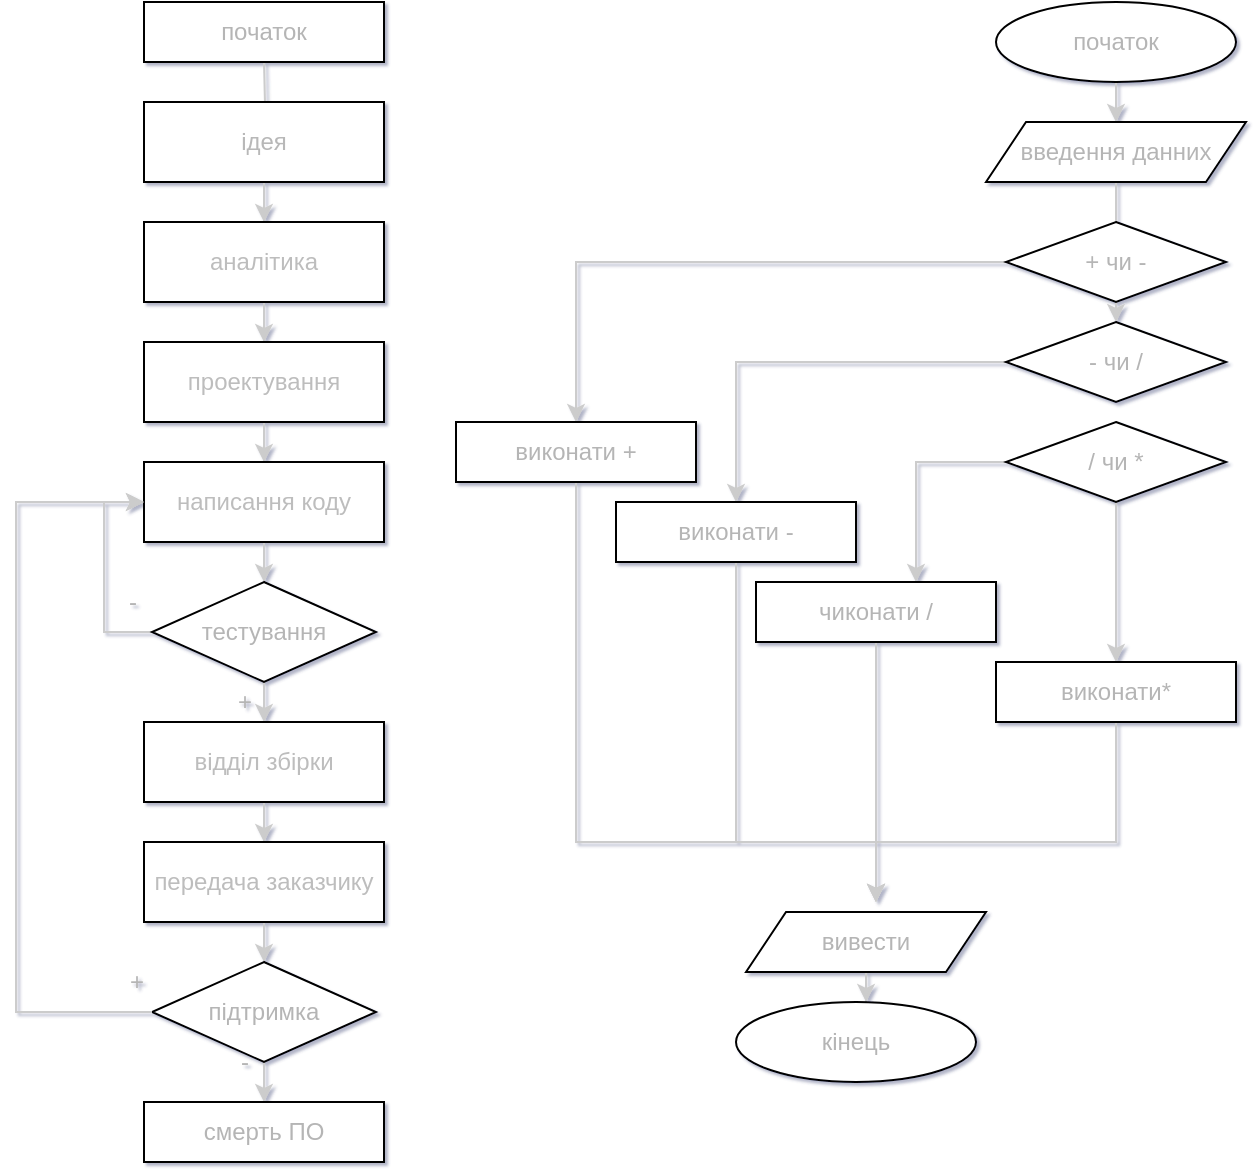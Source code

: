 <mxfile version="13.8.8" type="github"><diagram id="Wp44uSa5pbVFbF-GuQOU" name="Page-1"><mxGraphModel dx="1635" dy="882" grid="1" gridSize="10" guides="1" tooltips="1" connect="1" arrows="1" fold="1" page="1" pageScale="1" pageWidth="827" pageHeight="1169" math="0" shadow="1"><root><mxCell id="0"/><mxCell id="1" parent="0"/><mxCell id="uvM0LXXvNvPBhwNTjVei-3" value="" style="edgeStyle=orthogonalEdgeStyle;rounded=0;orthogonalLoop=1;jettySize=auto;html=1;strokeColor=#CCCCCC;" parent="1" target="uvM0LXXvNvPBhwNTjVei-2" edge="1"><mxGeometry relative="1" as="geometry"><mxPoint x="144" y="170" as="sourcePoint"/></mxGeometry></mxCell><mxCell id="uvM0LXXvNvPBhwNTjVei-5" value="" style="edgeStyle=orthogonalEdgeStyle;rounded=0;orthogonalLoop=1;jettySize=auto;html=1;strokeColor=#CCCCCC;" parent="1" source="uvM0LXXvNvPBhwNTjVei-2" target="uvM0LXXvNvPBhwNTjVei-4" edge="1"><mxGeometry relative="1" as="geometry"/></mxCell><mxCell id="uvM0LXXvNvPBhwNTjVei-2" value="&lt;font color=&quot;#b8b8b8&quot;&gt;ідея&lt;/font&gt;" style="rounded=0;whiteSpace=wrap;html=1;" parent="1" vertex="1"><mxGeometry x="84" y="190" width="120" height="40" as="geometry"/></mxCell><mxCell id="uvM0LXXvNvPBhwNTjVei-7" value="" style="edgeStyle=orthogonalEdgeStyle;rounded=0;orthogonalLoop=1;jettySize=auto;html=1;strokeColor=#CCCCCC;fontColor=#B5B5B5;" parent="1" source="uvM0LXXvNvPBhwNTjVei-4" target="uvM0LXXvNvPBhwNTjVei-6" edge="1"><mxGeometry relative="1" as="geometry"/></mxCell><mxCell id="uvM0LXXvNvPBhwNTjVei-4" value="&lt;font color=&quot;#bdbdbd&quot;&gt;аналітика&lt;/font&gt;" style="rounded=0;whiteSpace=wrap;html=1;" parent="1" vertex="1"><mxGeometry x="84" y="250" width="120" height="40" as="geometry"/></mxCell><mxCell id="uvM0LXXvNvPBhwNTjVei-9" value="" style="edgeStyle=orthogonalEdgeStyle;rounded=0;orthogonalLoop=1;jettySize=auto;html=1;strokeColor=#CCCCCC;fontColor=#B5B5B5;" parent="1" source="uvM0LXXvNvPBhwNTjVei-6" target="uvM0LXXvNvPBhwNTjVei-8" edge="1"><mxGeometry relative="1" as="geometry"/></mxCell><mxCell id="uvM0LXXvNvPBhwNTjVei-6" value="&lt;font color=&quot;#bdbdbd&quot;&gt;проектування&lt;/font&gt;" style="rounded=0;whiteSpace=wrap;html=1;" parent="1" vertex="1"><mxGeometry x="84" y="310" width="120" height="40" as="geometry"/></mxCell><mxCell id="uvM0LXXvNvPBhwNTjVei-16" style="edgeStyle=orthogonalEdgeStyle;rounded=0;orthogonalLoop=1;jettySize=auto;html=1;strokeColor=#CCCCCC;fontColor=#B5B5B5;entryX=0.5;entryY=0;entryDx=0;entryDy=0;" parent="1" source="uvM0LXXvNvPBhwNTjVei-8" target="uvM0LXXvNvPBhwNTjVei-10" edge="1"><mxGeometry relative="1" as="geometry"><mxPoint x="144" y="440" as="targetPoint"/></mxGeometry></mxCell><mxCell id="uvM0LXXvNvPBhwNTjVei-8" value="&lt;font color=&quot;#bdbdbd&quot;&gt;написання коду&lt;/font&gt;" style="rounded=0;whiteSpace=wrap;html=1;" parent="1" vertex="1"><mxGeometry x="84" y="370" width="120" height="40" as="geometry"/></mxCell><mxCell id="uvM0LXXvNvPBhwNTjVei-15" style="edgeStyle=orthogonalEdgeStyle;rounded=0;orthogonalLoop=1;jettySize=auto;html=1;entryX=0;entryY=0.5;entryDx=0;entryDy=0;strokeColor=#CCCCCC;fontColor=#B5B5B5;exitX=0;exitY=0.5;exitDx=0;exitDy=0;" parent="1" source="uvM0LXXvNvPBhwNTjVei-10" target="uvM0LXXvNvPBhwNTjVei-8" edge="1"><mxGeometry relative="1" as="geometry"><Array as="points"><mxPoint x="64" y="455"/><mxPoint x="64" y="390"/></Array></mxGeometry></mxCell><mxCell id="uvM0LXXvNvPBhwNTjVei-18" style="edgeStyle=orthogonalEdgeStyle;rounded=0;orthogonalLoop=1;jettySize=auto;html=1;strokeColor=#CCCCCC;fontColor=#B5B5B5;" parent="1" source="uvM0LXXvNvPBhwNTjVei-10" edge="1"><mxGeometry relative="1" as="geometry"><mxPoint x="144" y="500" as="targetPoint"/></mxGeometry></mxCell><mxCell id="uvM0LXXvNvPBhwNTjVei-10" value="тестування" style="rhombus;whiteSpace=wrap;html=1;fontColor=#B5B5B5;" parent="1" vertex="1"><mxGeometry x="88" y="430" width="112" height="50" as="geometry"/></mxCell><mxCell id="uvM0LXXvNvPBhwNTjVei-23" style="edgeStyle=orthogonalEdgeStyle;rounded=0;orthogonalLoop=1;jettySize=auto;html=1;entryX=0.5;entryY=0;entryDx=0;entryDy=0;strokeColor=#CCCCCC;fontColor=#B5B5B5;" parent="1" source="uvM0LXXvNvPBhwNTjVei-17" target="uvM0LXXvNvPBhwNTjVei-22" edge="1"><mxGeometry relative="1" as="geometry"/></mxCell><mxCell id="uvM0LXXvNvPBhwNTjVei-17" value="&lt;font color=&quot;#bdbdbd&quot;&gt;відділ збірки&lt;/font&gt;" style="rounded=0;whiteSpace=wrap;html=1;" parent="1" vertex="1"><mxGeometry x="84" y="500" width="120" height="40" as="geometry"/></mxCell><mxCell id="uvM0LXXvNvPBhwNTjVei-26" value="" style="edgeStyle=orthogonalEdgeStyle;rounded=0;orthogonalLoop=1;jettySize=auto;html=1;strokeColor=#CCCCCC;fontColor=#B5B5B5;" parent="1" source="uvM0LXXvNvPBhwNTjVei-22" target="uvM0LXXvNvPBhwNTjVei-25" edge="1"><mxGeometry relative="1" as="geometry"/></mxCell><mxCell id="uvM0LXXvNvPBhwNTjVei-22" value="&lt;font color=&quot;#bdbdbd&quot;&gt;передача заказчику&lt;/font&gt;" style="rounded=0;whiteSpace=wrap;html=1;" parent="1" vertex="1"><mxGeometry x="84" y="560" width="120" height="40" as="geometry"/></mxCell><mxCell id="uvM0LXXvNvPBhwNTjVei-30" style="edgeStyle=orthogonalEdgeStyle;rounded=0;orthogonalLoop=1;jettySize=auto;html=1;exitX=0.5;exitY=1;exitDx=0;exitDy=0;entryX=0.5;entryY=0;entryDx=0;entryDy=0;strokeColor=#CCCCCC;fontColor=#B5B5B5;" parent="1" source="uvM0LXXvNvPBhwNTjVei-25" edge="1"><mxGeometry relative="1" as="geometry"><mxPoint x="144" y="690" as="targetPoint"/></mxGeometry></mxCell><mxCell id="uvM0LXXvNvPBhwNTjVei-25" value="підтримка" style="rhombus;whiteSpace=wrap;html=1;fontColor=#B5B5B5;" parent="1" vertex="1"><mxGeometry x="88" y="620" width="112" height="50" as="geometry"/></mxCell><mxCell id="uvM0LXXvNvPBhwNTjVei-31" style="edgeStyle=orthogonalEdgeStyle;rounded=0;orthogonalLoop=1;jettySize=auto;html=1;strokeColor=#CCCCCC;fontColor=#B5B5B5;exitX=0;exitY=0.5;exitDx=0;exitDy=0;" parent="1" source="uvM0LXXvNvPBhwNTjVei-25" edge="1"><mxGeometry relative="1" as="geometry"><mxPoint x="84" y="390" as="targetPoint"/><Array as="points"><mxPoint x="20" y="645"/><mxPoint x="20" y="390"/></Array></mxGeometry></mxCell><mxCell id="uvM0LXXvNvPBhwNTjVei-34" value="+" style="text;html=1;align=center;verticalAlign=middle;resizable=0;points=[];autosize=1;fontColor=#B5B5B5;" parent="1" vertex="1"><mxGeometry x="124" y="480" width="20" height="20" as="geometry"/></mxCell><mxCell id="uvM0LXXvNvPBhwNTjVei-35" value="-" style="text;html=1;align=center;verticalAlign=middle;resizable=0;points=[];autosize=1;fontColor=#B5B5B5;" parent="1" vertex="1"><mxGeometry x="68" y="430" width="20" height="20" as="geometry"/></mxCell><mxCell id="uvM0LXXvNvPBhwNTjVei-36" value="+" style="text;html=1;align=center;verticalAlign=middle;resizable=0;points=[];autosize=1;fontColor=#B5B5B5;" parent="1" vertex="1"><mxGeometry x="70" y="620" width="20" height="20" as="geometry"/></mxCell><mxCell id="uvM0LXXvNvPBhwNTjVei-37" value="-" style="text;html=1;align=center;verticalAlign=middle;resizable=0;points=[];autosize=1;fontColor=#B5B5B5;" parent="1" vertex="1"><mxGeometry x="124" y="660" width="20" height="20" as="geometry"/></mxCell><mxCell id="uvM0LXXvNvPBhwNTjVei-42" style="edgeStyle=orthogonalEdgeStyle;rounded=0;orthogonalLoop=1;jettySize=auto;html=1;exitX=0.5;exitY=1;exitDx=0;exitDy=0;entryX=0.5;entryY=0;entryDx=0;entryDy=0;strokeColor=#CCCCCC;fontColor=#B5B5B5;" parent="1" source="uvM0LXXvNvPBhwNTjVei-39" target="uvM0LXXvNvPBhwNTjVei-41" edge="1"><mxGeometry relative="1" as="geometry"/></mxCell><mxCell id="uvM0LXXvNvPBhwNTjVei-39" value="початок" style="ellipse;whiteSpace=wrap;html=1;fontColor=#B5B5B5;" parent="1" vertex="1"><mxGeometry x="510" y="140" width="120" height="40" as="geometry"/></mxCell><mxCell id="uvM0LXXvNvPBhwNTjVei-67" value="" style="edgeStyle=orthogonalEdgeStyle;rounded=0;orthogonalLoop=1;jettySize=auto;html=1;strokeColor=#CCCCCC;fontColor=#B5B5B5;" parent="1" source="uvM0LXXvNvPBhwNTjVei-41" target="uvM0LXXvNvPBhwNTjVei-48" edge="1"><mxGeometry relative="1" as="geometry"/></mxCell><mxCell id="uvM0LXXvNvPBhwNTjVei-41" value="введення данних" style="shape=parallelogram;perimeter=parallelogramPerimeter;whiteSpace=wrap;html=1;fixedSize=1;fontColor=#B5B5B5;" parent="1" vertex="1"><mxGeometry x="505" y="200" width="130" height="30" as="geometry"/></mxCell><mxCell id="uvM0LXXvNvPBhwNTjVei-43" value="початок" style="rounded=0;whiteSpace=wrap;html=1;fontColor=#B5B5B5;" parent="1" vertex="1"><mxGeometry x="84" y="140" width="120" height="30" as="geometry"/></mxCell><mxCell id="uvM0LXXvNvPBhwNTjVei-44" value="смерть ПО" style="rounded=0;whiteSpace=wrap;html=1;fontColor=#B5B5B5;" parent="1" vertex="1"><mxGeometry x="84" y="690" width="120" height="30" as="geometry"/></mxCell><mxCell id="uvM0LXXvNvPBhwNTjVei-54" style="edgeStyle=orthogonalEdgeStyle;rounded=0;orthogonalLoop=1;jettySize=auto;html=1;entryX=0.5;entryY=0;entryDx=0;entryDy=0;strokeColor=#CCCCCC;fontColor=#B5B5B5;" parent="1" source="uvM0LXXvNvPBhwNTjVei-45" target="uvM0LXXvNvPBhwNTjVei-52" edge="1"><mxGeometry relative="1" as="geometry"/></mxCell><mxCell id="uvM0LXXvNvPBhwNTjVei-45" value="+ чи -" style="rhombus;whiteSpace=wrap;html=1;fontColor=#B5B5B5;" parent="1" vertex="1"><mxGeometry x="515" y="250" width="110" height="40" as="geometry"/></mxCell><mxCell id="uvM0LXXvNvPBhwNTjVei-55" style="edgeStyle=orthogonalEdgeStyle;rounded=0;orthogonalLoop=1;jettySize=auto;html=1;entryX=0.5;entryY=0;entryDx=0;entryDy=0;strokeColor=#CCCCCC;fontColor=#B5B5B5;" parent="1" source="uvM0LXXvNvPBhwNTjVei-48" target="uvM0LXXvNvPBhwNTjVei-51" edge="1"><mxGeometry relative="1" as="geometry"/></mxCell><mxCell id="uvM0LXXvNvPBhwNTjVei-48" value="- чи /" style="rhombus;whiteSpace=wrap;html=1;fontColor=#B5B5B5;" parent="1" vertex="1"><mxGeometry x="515" y="300" width="110" height="40" as="geometry"/></mxCell><mxCell id="uvM0LXXvNvPBhwNTjVei-56" style="edgeStyle=orthogonalEdgeStyle;rounded=0;orthogonalLoop=1;jettySize=auto;html=1;strokeColor=#CCCCCC;fontColor=#B5B5B5;" parent="1" source="uvM0LXXvNvPBhwNTjVei-49" edge="1"><mxGeometry relative="1" as="geometry"><mxPoint x="470" y="430" as="targetPoint"/><Array as="points"><mxPoint x="470" y="370"/></Array></mxGeometry></mxCell><mxCell id="uvM0LXXvNvPBhwNTjVei-57" style="edgeStyle=orthogonalEdgeStyle;rounded=0;orthogonalLoop=1;jettySize=auto;html=1;entryX=0.5;entryY=0;entryDx=0;entryDy=0;strokeColor=#CCCCCC;fontColor=#B5B5B5;" parent="1" source="uvM0LXXvNvPBhwNTjVei-49" target="uvM0LXXvNvPBhwNTjVei-53" edge="1"><mxGeometry relative="1" as="geometry"/></mxCell><mxCell id="uvM0LXXvNvPBhwNTjVei-49" value="/ чи *" style="rhombus;whiteSpace=wrap;html=1;fontColor=#B5B5B5;" parent="1" vertex="1"><mxGeometry x="515" y="350" width="110" height="40" as="geometry"/></mxCell><mxCell id="uvM0LXXvNvPBhwNTjVei-65" style="edgeStyle=orthogonalEdgeStyle;rounded=0;orthogonalLoop=1;jettySize=auto;html=1;strokeColor=#CCCCCC;fontColor=#B5B5B5;" parent="1" source="uvM0LXXvNvPBhwNTjVei-50" edge="1"><mxGeometry relative="1" as="geometry"><mxPoint x="450" y="590" as="targetPoint"/></mxGeometry></mxCell><mxCell id="uvM0LXXvNvPBhwNTjVei-50" value="чиконати /" style="rounded=0;whiteSpace=wrap;html=1;fontColor=#B5B5B5;" parent="1" vertex="1"><mxGeometry x="390" y="430" width="120" height="30" as="geometry"/></mxCell><mxCell id="uvM0LXXvNvPBhwNTjVei-64" style="edgeStyle=orthogonalEdgeStyle;rounded=0;orthogonalLoop=1;jettySize=auto;html=1;exitX=0.5;exitY=1;exitDx=0;exitDy=0;strokeColor=#CCCCCC;fontColor=#B5B5B5;" parent="1" source="uvM0LXXvNvPBhwNTjVei-51" edge="1"><mxGeometry relative="1" as="geometry"><mxPoint x="450" y="590" as="targetPoint"/><Array as="points"><mxPoint x="380" y="560"/><mxPoint x="450" y="560"/><mxPoint x="450" y="580"/></Array></mxGeometry></mxCell><mxCell id="uvM0LXXvNvPBhwNTjVei-51" value="виконати -" style="rounded=0;whiteSpace=wrap;html=1;fontColor=#B5B5B5;" parent="1" vertex="1"><mxGeometry x="320" y="390" width="120" height="30" as="geometry"/></mxCell><mxCell id="uvM0LXXvNvPBhwNTjVei-63" style="edgeStyle=orthogonalEdgeStyle;rounded=0;orthogonalLoop=1;jettySize=auto;html=1;strokeColor=#CCCCCC;fontColor=#B5B5B5;" parent="1" source="uvM0LXXvNvPBhwNTjVei-52" edge="1"><mxGeometry relative="1" as="geometry"><mxPoint x="450" y="590" as="targetPoint"/><Array as="points"><mxPoint x="300" y="560"/><mxPoint x="450" y="560"/></Array></mxGeometry></mxCell><mxCell id="uvM0LXXvNvPBhwNTjVei-52" value="виконати +" style="rounded=0;whiteSpace=wrap;html=1;fontColor=#B5B5B5;" parent="1" vertex="1"><mxGeometry x="240" y="350" width="120" height="30" as="geometry"/></mxCell><mxCell id="uvM0LXXvNvPBhwNTjVei-66" style="edgeStyle=orthogonalEdgeStyle;rounded=0;orthogonalLoop=1;jettySize=auto;html=1;strokeColor=#CCCCCC;fontColor=#B5B5B5;exitX=0.5;exitY=1;exitDx=0;exitDy=0;" parent="1" source="uvM0LXXvNvPBhwNTjVei-53" edge="1"><mxGeometry relative="1" as="geometry"><mxPoint x="450" y="590" as="targetPoint"/><Array as="points"><mxPoint x="570" y="560"/><mxPoint x="450" y="560"/></Array></mxGeometry></mxCell><mxCell id="uvM0LXXvNvPBhwNTjVei-53" value="виконати*" style="rounded=0;whiteSpace=wrap;html=1;fontColor=#B5B5B5;" parent="1" vertex="1"><mxGeometry x="510" y="470" width="120" height="30" as="geometry"/></mxCell><mxCell id="uvM0LXXvNvPBhwNTjVei-62" style="edgeStyle=orthogonalEdgeStyle;rounded=0;orthogonalLoop=1;jettySize=auto;html=1;entryX=0.542;entryY=0;entryDx=0;entryDy=0;entryPerimeter=0;strokeColor=#CCCCCC;fontColor=#B5B5B5;" parent="1" source="uvM0LXXvNvPBhwNTjVei-59" target="uvM0LXXvNvPBhwNTjVei-61" edge="1"><mxGeometry relative="1" as="geometry"/></mxCell><mxCell id="uvM0LXXvNvPBhwNTjVei-59" value="вивести" style="shape=parallelogram;perimeter=parallelogramPerimeter;whiteSpace=wrap;html=1;fixedSize=1;fontColor=#B5B5B5;" parent="1" vertex="1"><mxGeometry x="385" y="595" width="120" height="30" as="geometry"/></mxCell><mxCell id="uvM0LXXvNvPBhwNTjVei-61" value="кінець" style="ellipse;whiteSpace=wrap;html=1;fontColor=#B5B5B5;" parent="1" vertex="1"><mxGeometry x="380" y="640" width="120" height="40" as="geometry"/></mxCell></root></mxGraphModel></diagram></mxfile>